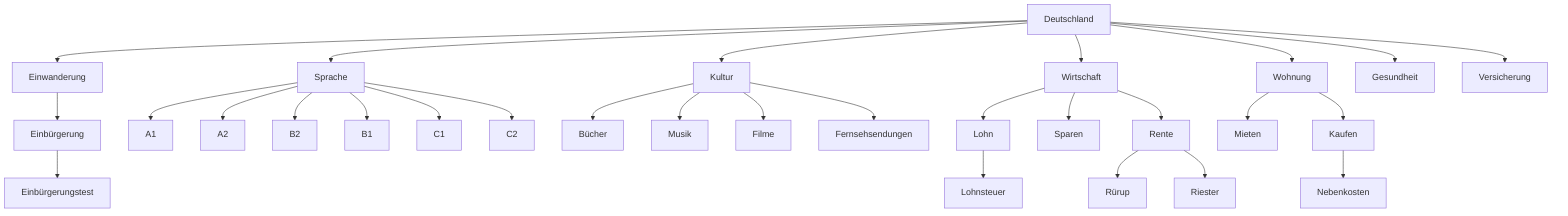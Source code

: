 graph TD
  De[Deutschland]
  De --> Ewd[Einwanderung]
    Ewd --> Ebg[Einbürgerung]
      Ebg --> Ebgt[Einbürgerungstest]

  De --> Sp[Sprache]
    Sp --> A1
    Sp --> A2
    Sp --> B2
    Sp --> B1
    Sp --> C1
    Sp --> C2

  De --> Kt[Kultur]
    Kt --> KtBcr[Bücher]
    Kt --> KtMus[Musik]
    Kt --> KtFil[Filme]
    Kt --> KtFeh[Fernsehsendungen]

  De --> Wrs[Wirtschaft]
    Wrs --> Wrsl[Lohn]
			Wrsl --> Wrsls[Lohnsteuer]
		Wrs --> WrsSp[Sparen]
		Wrs --> WrsRn[Rente]
			WrsRn --> WrsRnRu[Rürup]
			WrsRn --> WrsRnRi[Riester]

  De --> Whng[Wohnung]
    Whng --> WhngMt[Mieten]
    Whng --> WhngKf[Kaufen]
      WhngKf --> WhngNk[Nebenkosten]
  
  De --> Gsht[Gesundheit]

  De --> Vrs[Versicherung]